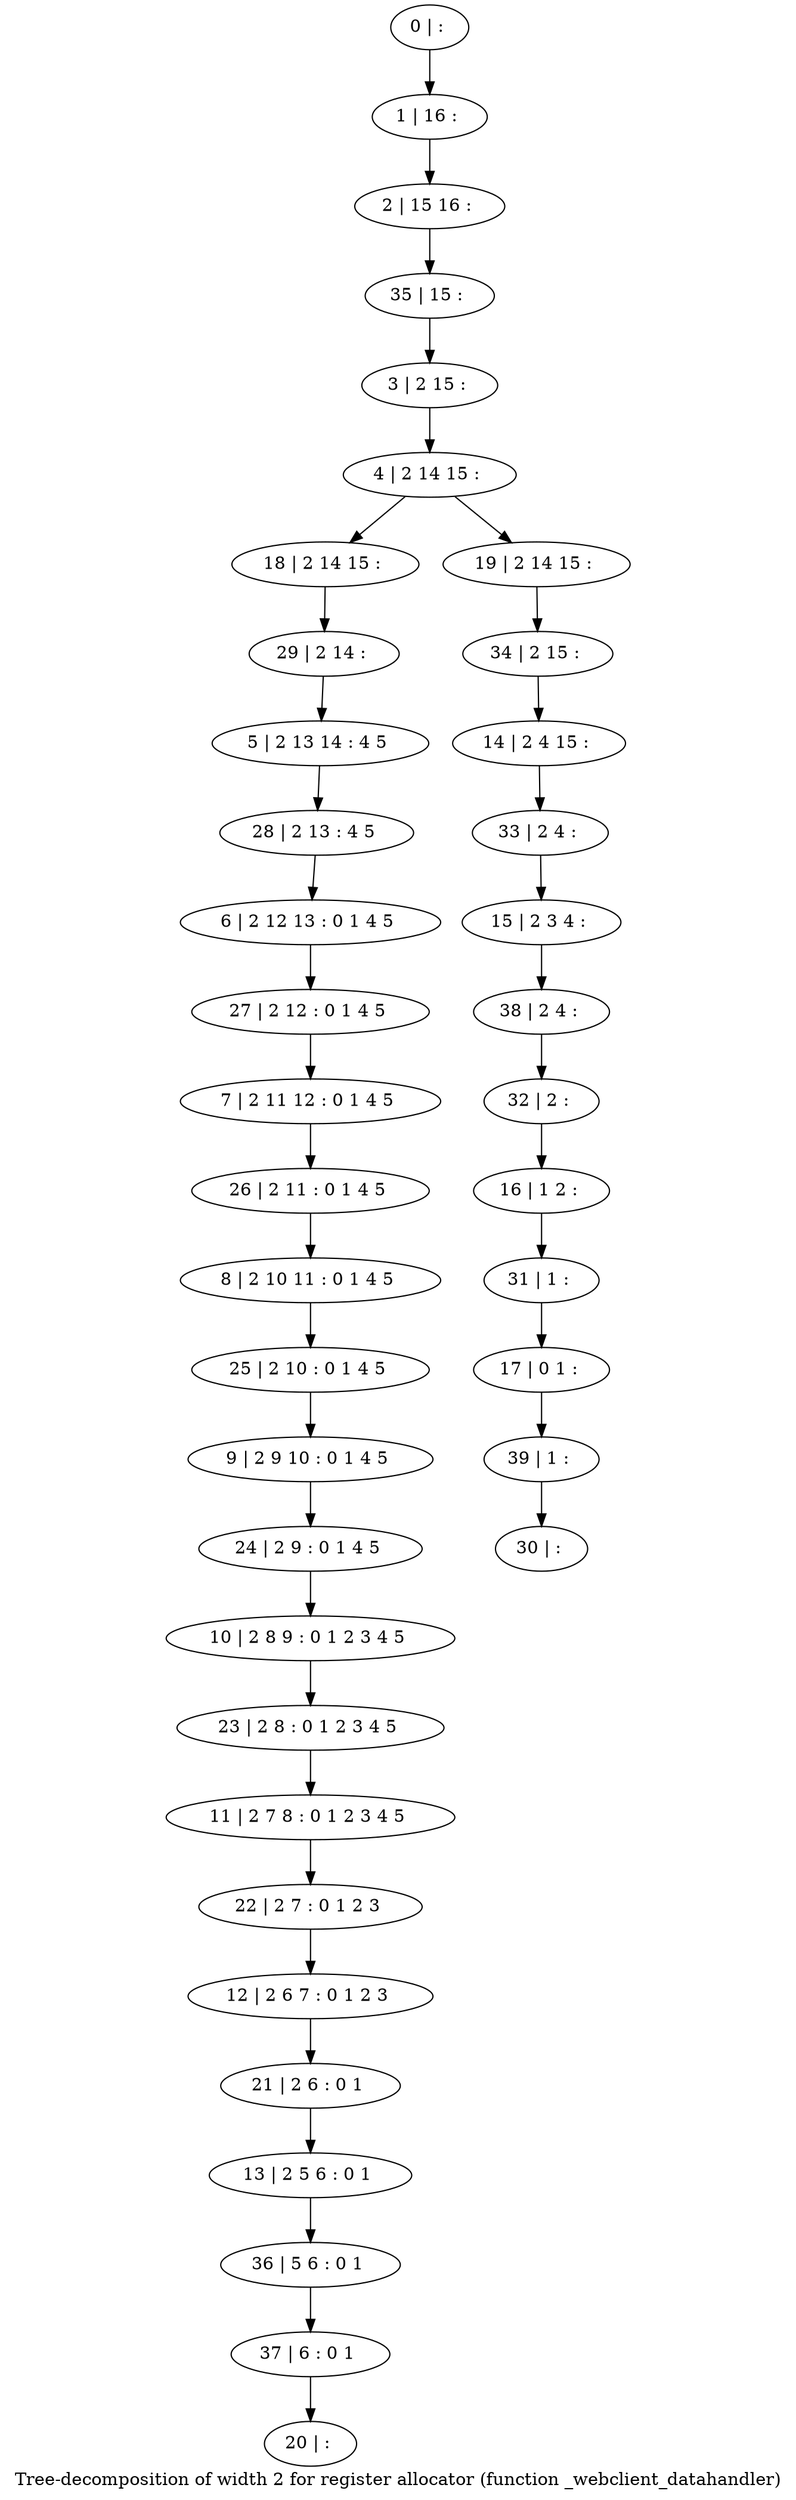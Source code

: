 digraph G {
graph [label="Tree-decomposition of width 2 for register allocator (function _webclient_datahandler)"]
0[label="0 | : "];
1[label="1 | 16 : "];
2[label="2 | 15 16 : "];
3[label="3 | 2 15 : "];
4[label="4 | 2 14 15 : "];
5[label="5 | 2 13 14 : 4 5 "];
6[label="6 | 2 12 13 : 0 1 4 5 "];
7[label="7 | 2 11 12 : 0 1 4 5 "];
8[label="8 | 2 10 11 : 0 1 4 5 "];
9[label="9 | 2 9 10 : 0 1 4 5 "];
10[label="10 | 2 8 9 : 0 1 2 3 4 5 "];
11[label="11 | 2 7 8 : 0 1 2 3 4 5 "];
12[label="12 | 2 6 7 : 0 1 2 3 "];
13[label="13 | 2 5 6 : 0 1 "];
14[label="14 | 2 4 15 : "];
15[label="15 | 2 3 4 : "];
16[label="16 | 1 2 : "];
17[label="17 | 0 1 : "];
18[label="18 | 2 14 15 : "];
19[label="19 | 2 14 15 : "];
20[label="20 | : "];
21[label="21 | 2 6 : 0 1 "];
22[label="22 | 2 7 : 0 1 2 3 "];
23[label="23 | 2 8 : 0 1 2 3 4 5 "];
24[label="24 | 2 9 : 0 1 4 5 "];
25[label="25 | 2 10 : 0 1 4 5 "];
26[label="26 | 2 11 : 0 1 4 5 "];
27[label="27 | 2 12 : 0 1 4 5 "];
28[label="28 | 2 13 : 4 5 "];
29[label="29 | 2 14 : "];
30[label="30 | : "];
31[label="31 | 1 : "];
32[label="32 | 2 : "];
33[label="33 | 2 4 : "];
34[label="34 | 2 15 : "];
35[label="35 | 15 : "];
36[label="36 | 5 6 : 0 1 "];
37[label="37 | 6 : 0 1 "];
38[label="38 | 2 4 : "];
39[label="39 | 1 : "];
0->1 ;
1->2 ;
3->4 ;
4->18 ;
4->19 ;
21->13 ;
12->21 ;
22->12 ;
11->22 ;
23->11 ;
10->23 ;
24->10 ;
9->24 ;
25->9 ;
8->25 ;
26->8 ;
7->26 ;
27->7 ;
6->27 ;
28->6 ;
5->28 ;
29->5 ;
18->29 ;
31->17 ;
16->31 ;
32->16 ;
33->15 ;
14->33 ;
34->14 ;
19->34 ;
35->3 ;
2->35 ;
13->36 ;
37->20 ;
36->37 ;
38->32 ;
15->38 ;
39->30 ;
17->39 ;
}
